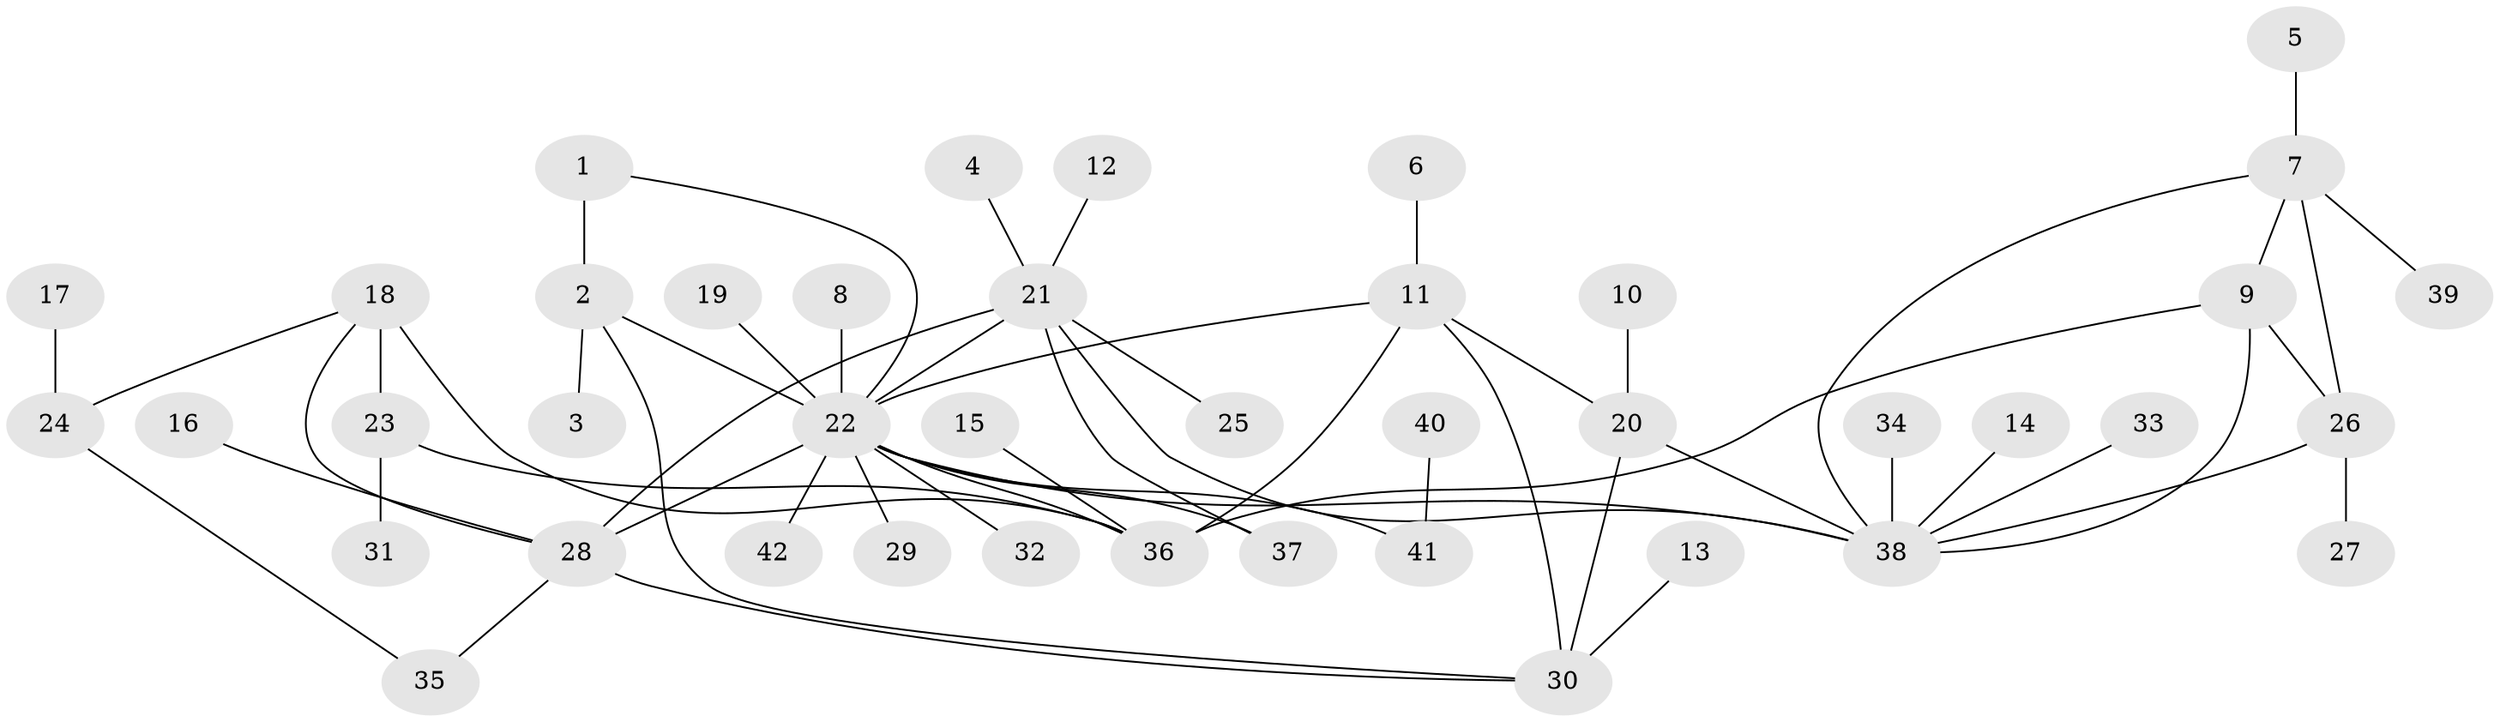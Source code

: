 // original degree distribution, {5: 0.07228915662650602, 3: 0.060240963855421686, 15: 0.012048192771084338, 10: 0.012048192771084338, 7: 0.012048192771084338, 6: 0.03614457831325301, 9: 0.012048192771084338, 8: 0.04819277108433735, 4: 0.03614457831325301, 2: 0.12048192771084337, 1: 0.5783132530120482}
// Generated by graph-tools (version 1.1) at 2025/50/03/09/25 03:50:39]
// undirected, 42 vertices, 57 edges
graph export_dot {
graph [start="1"]
  node [color=gray90,style=filled];
  1;
  2;
  3;
  4;
  5;
  6;
  7;
  8;
  9;
  10;
  11;
  12;
  13;
  14;
  15;
  16;
  17;
  18;
  19;
  20;
  21;
  22;
  23;
  24;
  25;
  26;
  27;
  28;
  29;
  30;
  31;
  32;
  33;
  34;
  35;
  36;
  37;
  38;
  39;
  40;
  41;
  42;
  1 -- 2 [weight=2.0];
  1 -- 22 [weight=1.0];
  2 -- 3 [weight=1.0];
  2 -- 22 [weight=2.0];
  2 -- 30 [weight=1.0];
  4 -- 21 [weight=1.0];
  5 -- 7 [weight=1.0];
  6 -- 11 [weight=1.0];
  7 -- 9 [weight=1.0];
  7 -- 26 [weight=1.0];
  7 -- 38 [weight=1.0];
  7 -- 39 [weight=1.0];
  8 -- 22 [weight=1.0];
  9 -- 26 [weight=1.0];
  9 -- 36 [weight=1.0];
  9 -- 38 [weight=1.0];
  10 -- 20 [weight=1.0];
  11 -- 20 [weight=2.0];
  11 -- 22 [weight=1.0];
  11 -- 30 [weight=1.0];
  11 -- 36 [weight=2.0];
  12 -- 21 [weight=1.0];
  13 -- 30 [weight=1.0];
  14 -- 38 [weight=1.0];
  15 -- 36 [weight=1.0];
  16 -- 28 [weight=1.0];
  17 -- 24 [weight=1.0];
  18 -- 23 [weight=2.0];
  18 -- 24 [weight=1.0];
  18 -- 28 [weight=1.0];
  18 -- 36 [weight=2.0];
  19 -- 22 [weight=1.0];
  20 -- 30 [weight=2.0];
  20 -- 38 [weight=1.0];
  21 -- 22 [weight=1.0];
  21 -- 25 [weight=1.0];
  21 -- 28 [weight=4.0];
  21 -- 37 [weight=1.0];
  21 -- 38 [weight=1.0];
  22 -- 28 [weight=1.0];
  22 -- 29 [weight=1.0];
  22 -- 32 [weight=1.0];
  22 -- 36 [weight=1.0];
  22 -- 37 [weight=1.0];
  22 -- 38 [weight=1.0];
  22 -- 41 [weight=1.0];
  22 -- 42 [weight=1.0];
  23 -- 31 [weight=1.0];
  23 -- 36 [weight=1.0];
  24 -- 35 [weight=1.0];
  26 -- 27 [weight=1.0];
  26 -- 38 [weight=1.0];
  28 -- 30 [weight=1.0];
  28 -- 35 [weight=1.0];
  33 -- 38 [weight=1.0];
  34 -- 38 [weight=1.0];
  40 -- 41 [weight=1.0];
}
